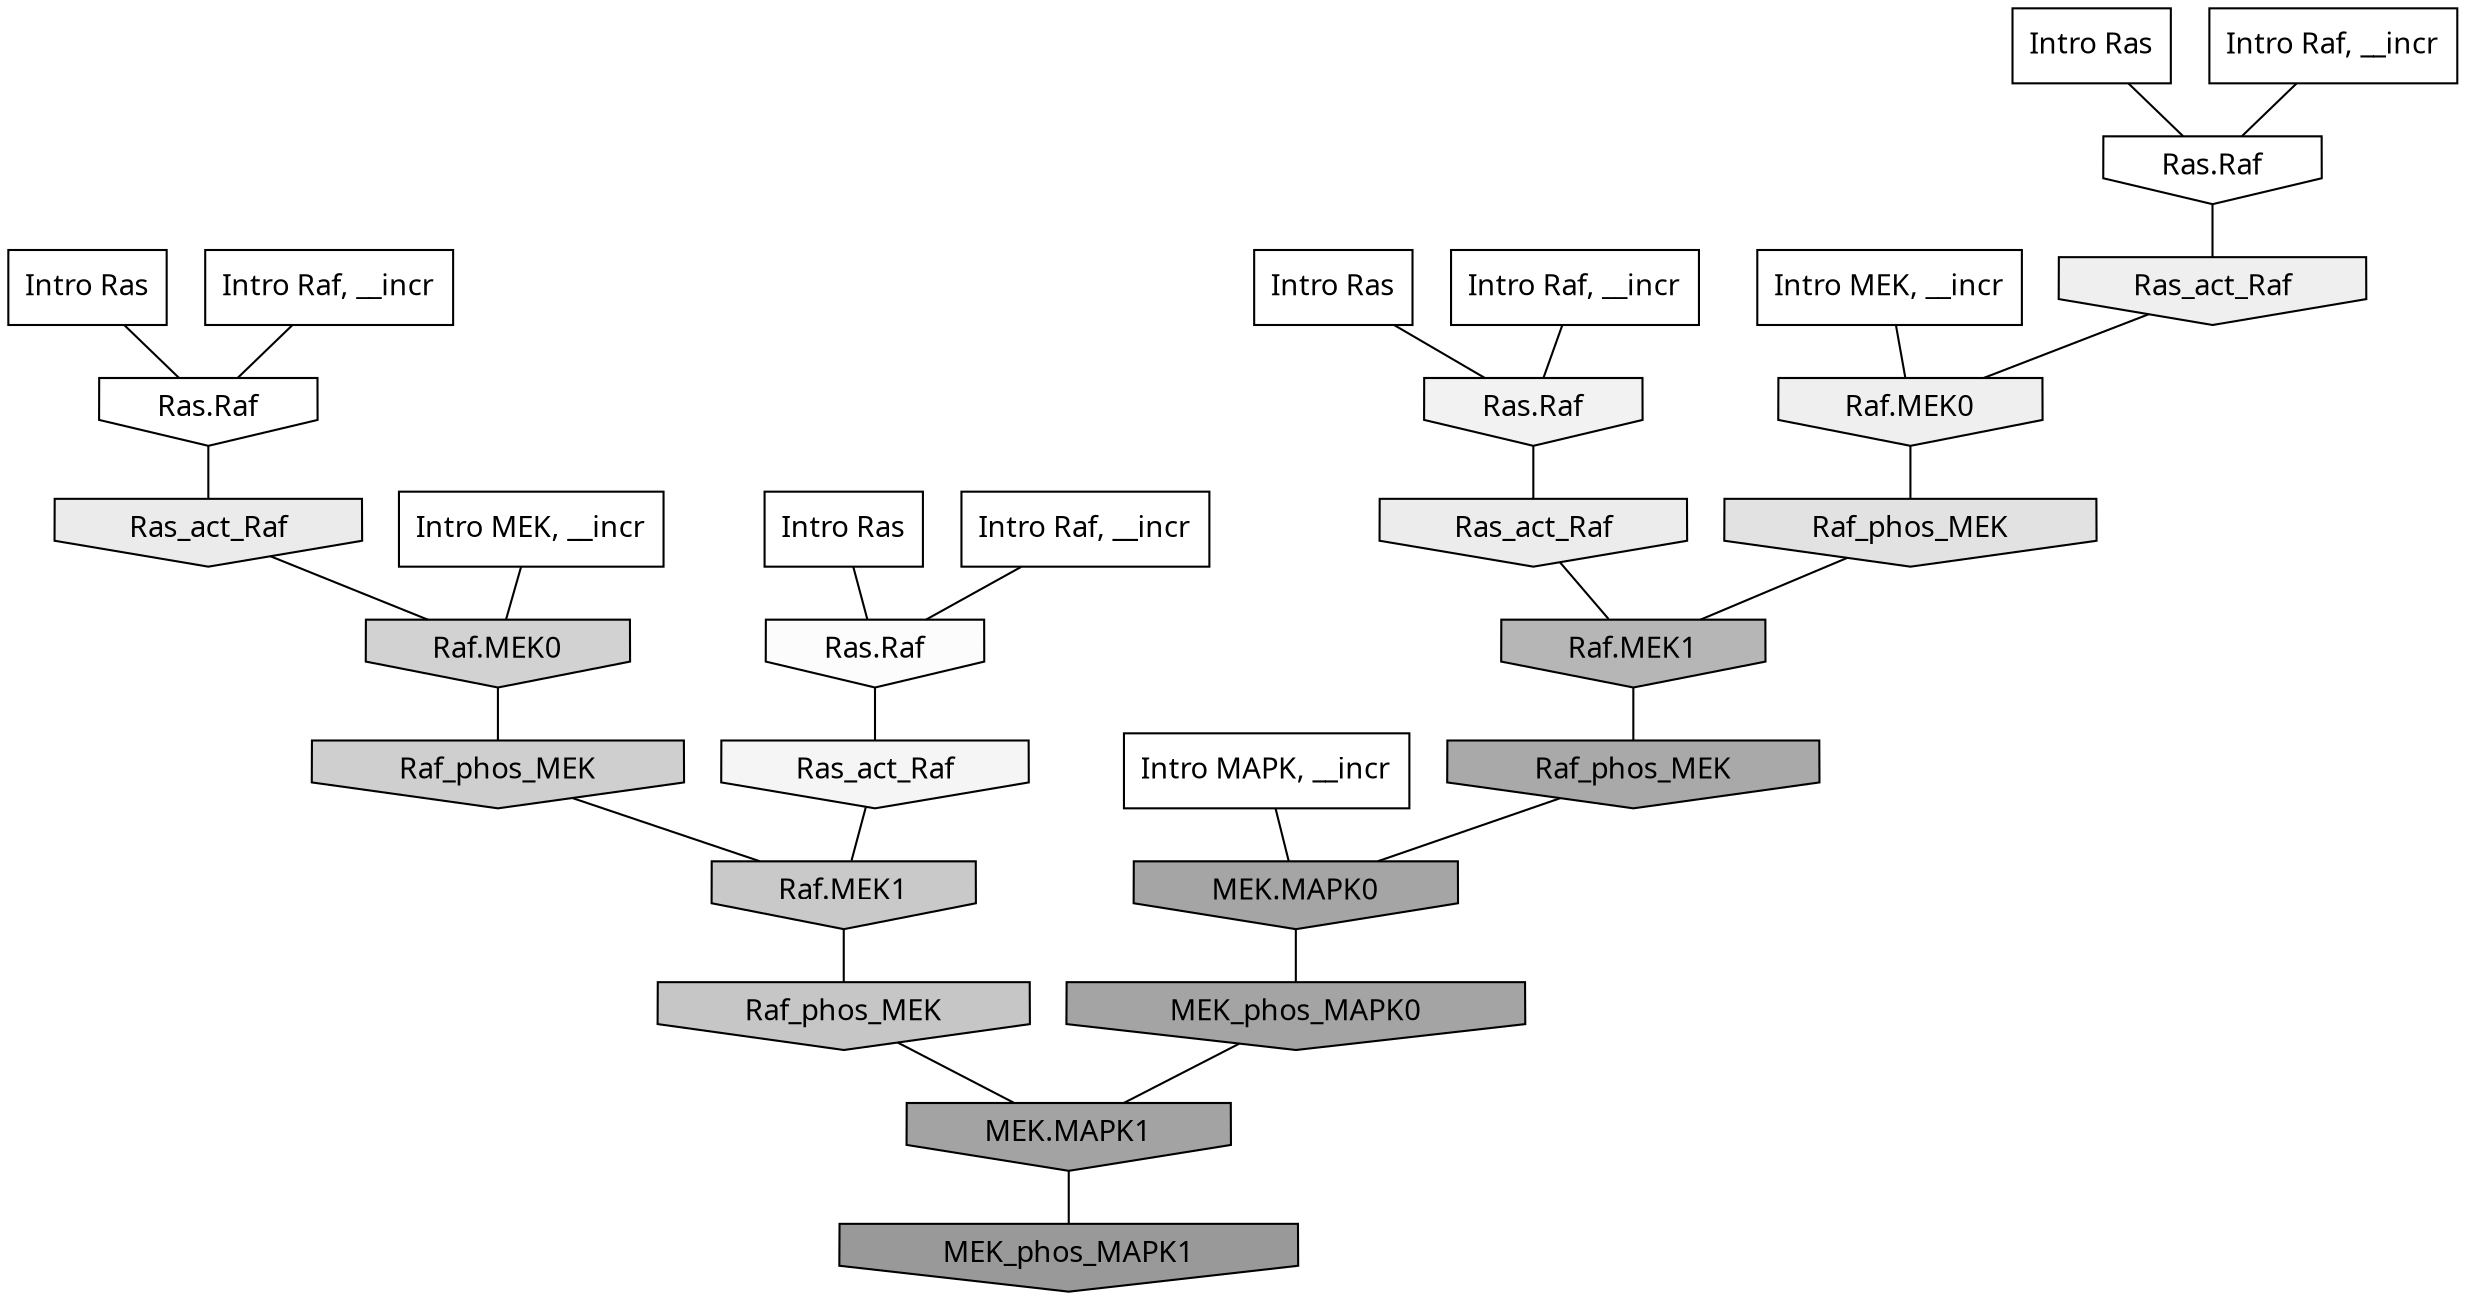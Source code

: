 digraph G{
  rankdir="TB";
  ranksep=0.30;
  node [fontname="CMU Serif"];
  edge [fontname="CMU Serif"];
  
  23 [label="Intro Ras", shape=rectangle, style=filled, fillcolor="0.000 0.000 1.000"]
  
  24 [label="Intro Ras", shape=rectangle, style=filled, fillcolor="0.000 0.000 1.000"]
  
  71 [label="Intro Ras", shape=rectangle, style=filled, fillcolor="0.000 0.000 1.000"]
  
  78 [label="Intro Ras", shape=rectangle, style=filled, fillcolor="0.000 0.000 1.000"]
  
  394 [label="Intro Raf, __incr", shape=rectangle, style=filled, fillcolor="0.000 0.000 1.000"]
  
  1032 [label="Intro Raf, __incr", shape=rectangle, style=filled, fillcolor="0.000 0.000 1.000"]
  
  1052 [label="Intro Raf, __incr", shape=rectangle, style=filled, fillcolor="0.000 0.000 1.000"]
  
  1087 [label="Intro Raf, __incr", shape=rectangle, style=filled, fillcolor="0.000 0.000 1.000"]
  
  1791 [label="Intro MEK, __incr", shape=rectangle, style=filled, fillcolor="0.000 0.000 1.000"]
  
  2063 [label="Intro MEK, __incr", shape=rectangle, style=filled, fillcolor="0.000 0.000 1.000"]
  
  2567 [label="Intro MAPK, __incr", shape=rectangle, style=filled, fillcolor="0.000 0.000 1.000"]
  
  3224 [label="Ras.Raf", shape=invhouse, style=filled, fillcolor="0.000 0.000 1.000"]
  
  3279 [label="Ras.Raf", shape=invhouse, style=filled, fillcolor="0.000 0.000 1.000"]
  
  3406 [label="Ras.Raf", shape=invhouse, style=filled, fillcolor="0.000 0.000 0.987"]
  
  3620 [label="Ras_act_Raf", shape=invhouse, style=filled, fillcolor="0.000 0.000 0.958"]
  
  3713 [label="Ras.Raf", shape=invhouse, style=filled, fillcolor="0.000 0.000 0.949"]
  
  3906 [label="Ras_act_Raf", shape=invhouse, style=filled, fillcolor="0.000 0.000 0.936"]
  
  3909 [label="Raf.MEK0", shape=invhouse, style=filled, fillcolor="0.000 0.000 0.936"]
  
  4102 [label="Ras_act_Raf", shape=invhouse, style=filled, fillcolor="0.000 0.000 0.925"]
  
  4197 [label="Ras_act_Raf", shape=invhouse, style=filled, fillcolor="0.000 0.000 0.919"]
  
  4772 [label="Raf_phos_MEK", shape=invhouse, style=filled, fillcolor="0.000 0.000 0.884"]
  
  5915 [label="Raf.MEK0", shape=invhouse, style=filled, fillcolor="0.000 0.000 0.824"]
  
  6237 [label="Raf_phos_MEK", shape=invhouse, style=filled, fillcolor="0.000 0.000 0.809"]
  
  6857 [label="Raf.MEK1", shape=invhouse, style=filled, fillcolor="0.000 0.000 0.786"]
  
  7260 [label="Raf_phos_MEK", shape=invhouse, style=filled, fillcolor="0.000 0.000 0.774"]
  
  9533 [label="Raf.MEK1", shape=invhouse, style=filled, fillcolor="0.000 0.000 0.713"]
  
  12422 [label="Raf_phos_MEK", shape=invhouse, style=filled, fillcolor="0.000 0.000 0.661"]
  
  13271 [label="MEK.MAPK0", shape=invhouse, style=filled, fillcolor="0.000 0.000 0.648"]
  
  13851 [label="MEK_phos_MAPK0", shape=invhouse, style=filled, fillcolor="0.000 0.000 0.641"]
  
  14138 [label="MEK.MAPK1", shape=invhouse, style=filled, fillcolor="0.000 0.000 0.637"]
  
  16464 [label="MEK_phos_MAPK1", shape=invhouse, style=filled, fillcolor="0.000 0.000 0.600"]
  
  
  14138 -> 16464 [dir=none, color="0.000 0.000 0.000"] 
  13851 -> 14138 [dir=none, color="0.000 0.000 0.000"] 
  13271 -> 13851 [dir=none, color="0.000 0.000 0.000"] 
  12422 -> 13271 [dir=none, color="0.000 0.000 0.000"] 
  9533 -> 12422 [dir=none, color="0.000 0.000 0.000"] 
  7260 -> 14138 [dir=none, color="0.000 0.000 0.000"] 
  6857 -> 7260 [dir=none, color="0.000 0.000 0.000"] 
  6237 -> 6857 [dir=none, color="0.000 0.000 0.000"] 
  5915 -> 6237 [dir=none, color="0.000 0.000 0.000"] 
  4772 -> 9533 [dir=none, color="0.000 0.000 0.000"] 
  4197 -> 5915 [dir=none, color="0.000 0.000 0.000"] 
  4102 -> 9533 [dir=none, color="0.000 0.000 0.000"] 
  3909 -> 4772 [dir=none, color="0.000 0.000 0.000"] 
  3906 -> 3909 [dir=none, color="0.000 0.000 0.000"] 
  3713 -> 4102 [dir=none, color="0.000 0.000 0.000"] 
  3620 -> 6857 [dir=none, color="0.000 0.000 0.000"] 
  3406 -> 3620 [dir=none, color="0.000 0.000 0.000"] 
  3279 -> 4197 [dir=none, color="0.000 0.000 0.000"] 
  3224 -> 3906 [dir=none, color="0.000 0.000 0.000"] 
  2567 -> 13271 [dir=none, color="0.000 0.000 0.000"] 
  2063 -> 5915 [dir=none, color="0.000 0.000 0.000"] 
  1791 -> 3909 [dir=none, color="0.000 0.000 0.000"] 
  1087 -> 3406 [dir=none, color="0.000 0.000 0.000"] 
  1052 -> 3713 [dir=none, color="0.000 0.000 0.000"] 
  1032 -> 3279 [dir=none, color="0.000 0.000 0.000"] 
  394 -> 3224 [dir=none, color="0.000 0.000 0.000"] 
  78 -> 3713 [dir=none, color="0.000 0.000 0.000"] 
  71 -> 3224 [dir=none, color="0.000 0.000 0.000"] 
  24 -> 3406 [dir=none, color="0.000 0.000 0.000"] 
  23 -> 3279 [dir=none, color="0.000 0.000 0.000"] 
  
  }
